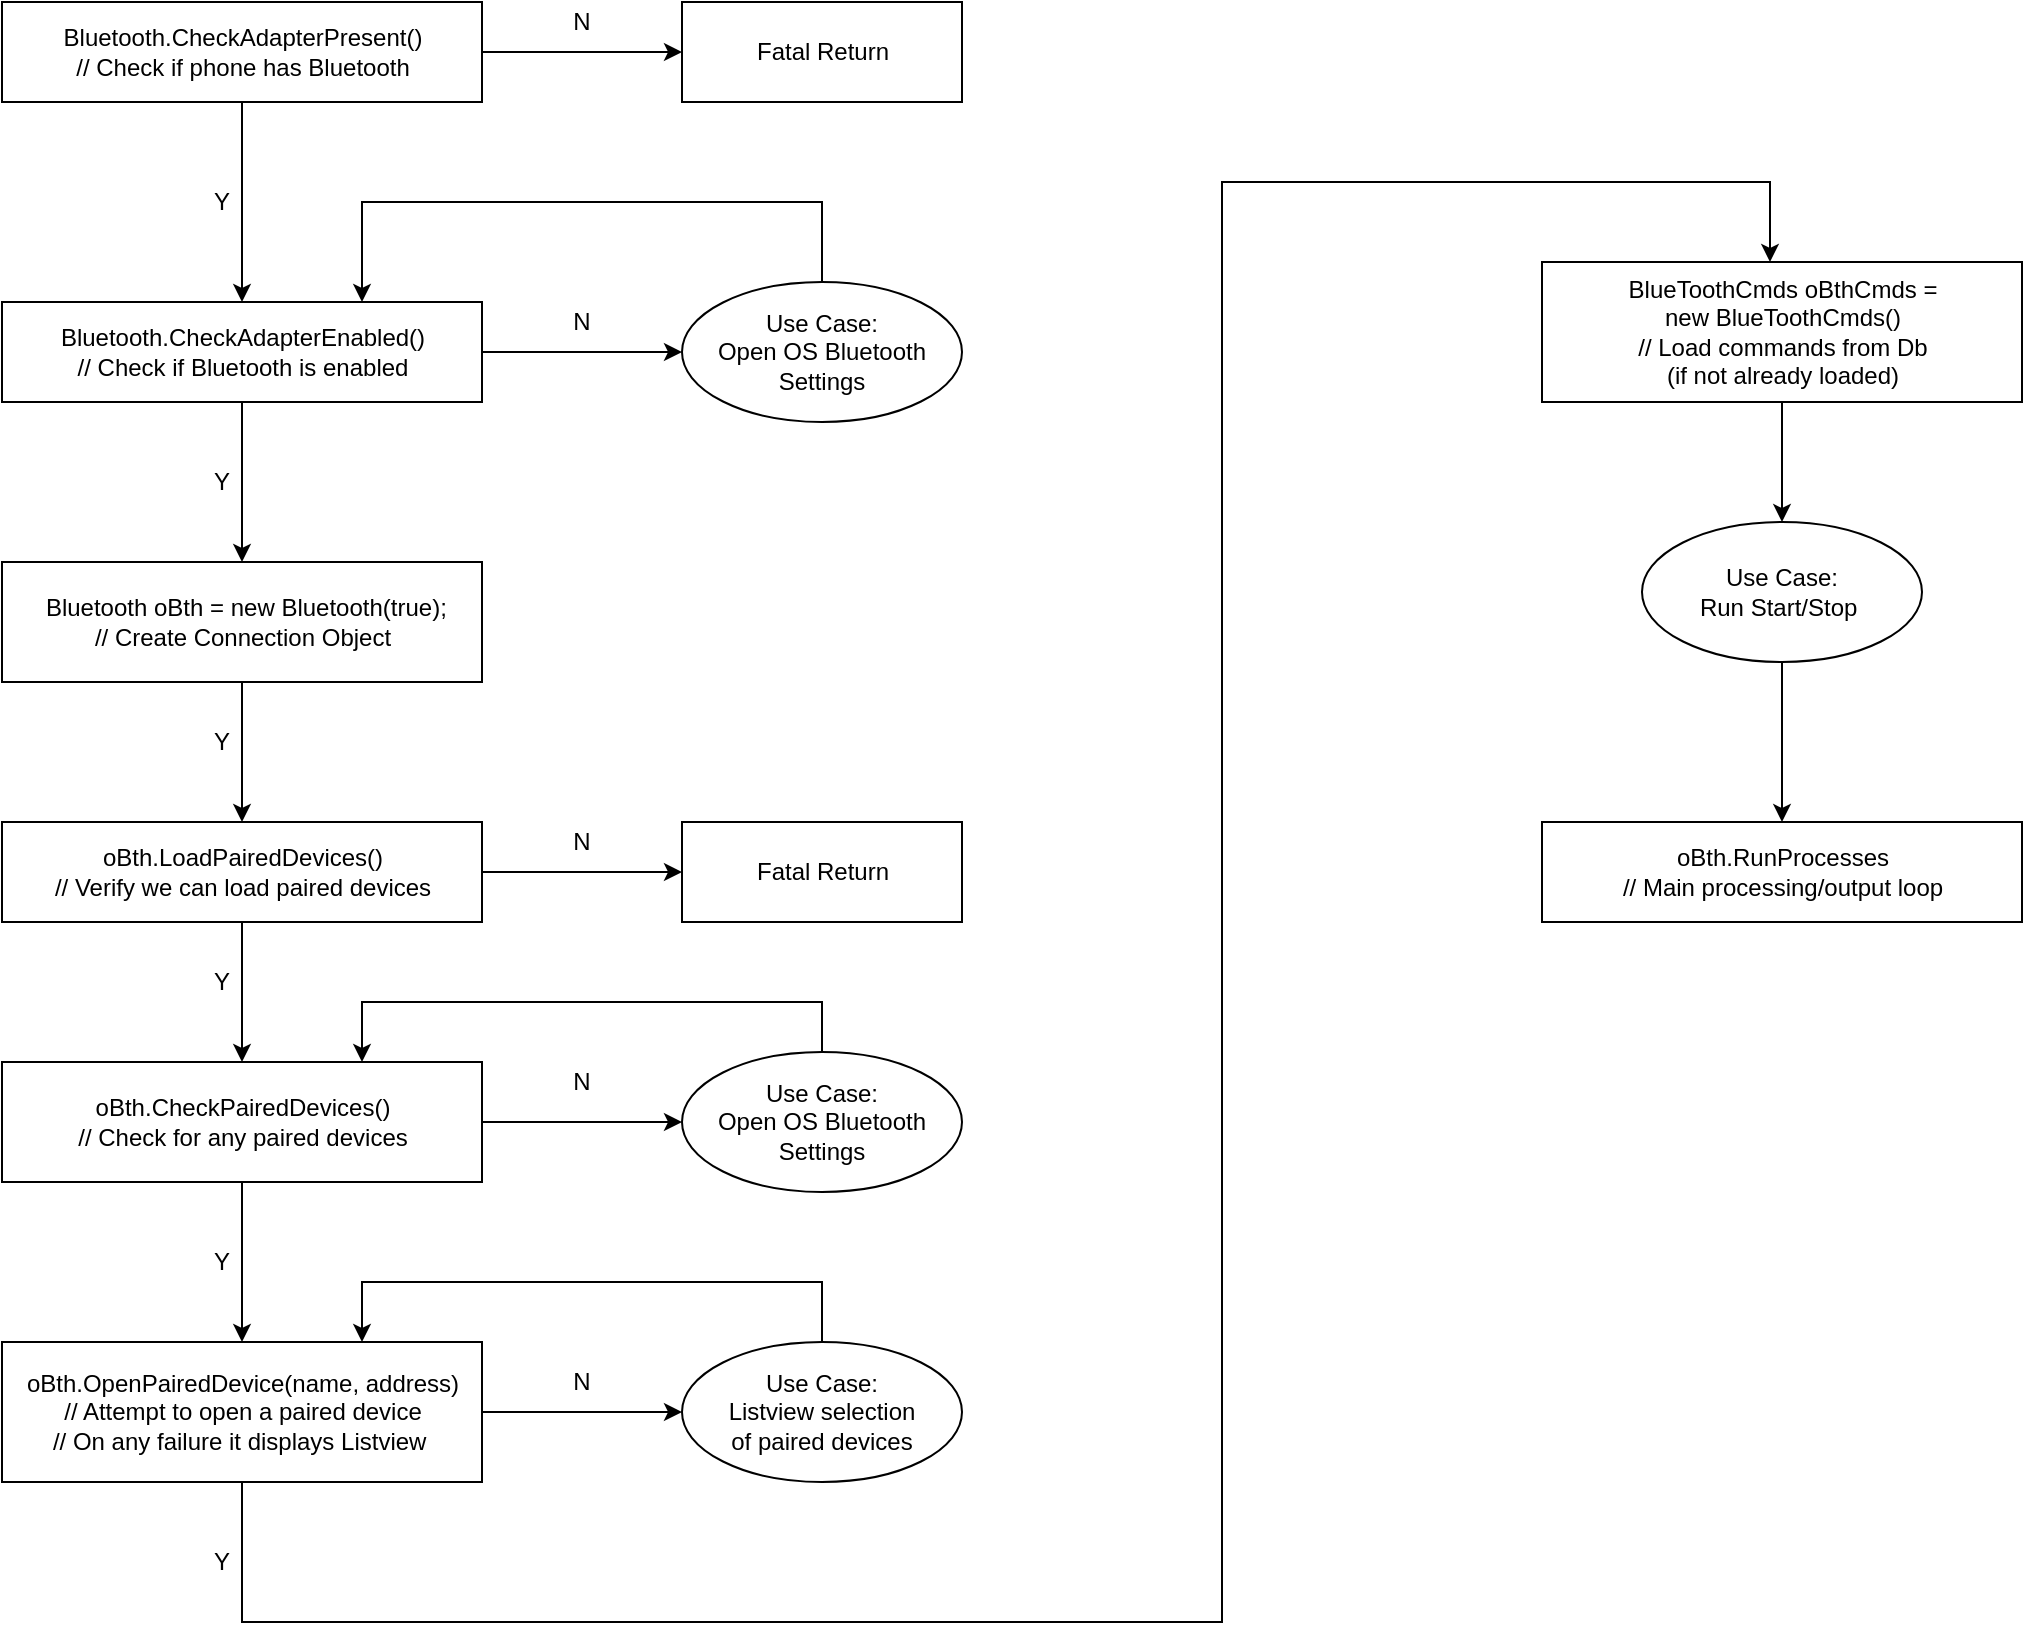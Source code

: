 <mxfile version="12.6.5" type="device"><diagram name="Page-1" id="9f46799a-70d6-7492-0946-bef42562c5a5"><mxGraphModel dx="1422" dy="822" grid="1" gridSize="10" guides="1" tooltips="1" connect="1" arrows="1" fold="1" page="1" pageScale="1" pageWidth="1200" pageHeight="1600" background="#ffffff" math="0" shadow="0"><root><mxCell id="0"/><mxCell id="1" parent="0"/><mxCell id="kCsY7aMP65PeSgrUzrCQ-6" style="edgeStyle=orthogonalEdgeStyle;rounded=0;orthogonalLoop=1;jettySize=auto;html=1;exitX=0.5;exitY=1;exitDx=0;exitDy=0;" edge="1" parent="1" source="kCsY7aMP65PeSgrUzrCQ-5"><mxGeometry relative="1" as="geometry"><mxPoint x="140" y="160" as="targetPoint"/></mxGeometry></mxCell><mxCell id="kCsY7aMP65PeSgrUzrCQ-31" style="edgeStyle=orthogonalEdgeStyle;rounded=0;orthogonalLoop=1;jettySize=auto;html=1;exitX=1;exitY=0.5;exitDx=0;exitDy=0;entryX=0;entryY=0.5;entryDx=0;entryDy=0;" edge="1" parent="1" source="kCsY7aMP65PeSgrUzrCQ-5" target="kCsY7aMP65PeSgrUzrCQ-30"><mxGeometry relative="1" as="geometry"/></mxCell><mxCell id="kCsY7aMP65PeSgrUzrCQ-5" value="Bluetooth.CheckAdapterPresent()&lt;br&gt;// Check if phone has Bluetooth" style="html=1;align=center;" vertex="1" parent="1"><mxGeometry x="20" y="10" width="240" height="50" as="geometry"/></mxCell><mxCell id="kCsY7aMP65PeSgrUzrCQ-11" style="edgeStyle=orthogonalEdgeStyle;rounded=0;orthogonalLoop=1;jettySize=auto;html=1;exitX=1;exitY=0.5;exitDx=0;exitDy=0;entryX=0;entryY=0.5;entryDx=0;entryDy=0;" edge="1" parent="1" source="kCsY7aMP65PeSgrUzrCQ-7" target="kCsY7aMP65PeSgrUzrCQ-10"><mxGeometry relative="1" as="geometry"/></mxCell><mxCell id="kCsY7aMP65PeSgrUzrCQ-15" style="edgeStyle=orthogonalEdgeStyle;rounded=0;orthogonalLoop=1;jettySize=auto;html=1;exitX=0.5;exitY=1;exitDx=0;exitDy=0;entryX=0.5;entryY=0;entryDx=0;entryDy=0;" edge="1" parent="1" source="kCsY7aMP65PeSgrUzrCQ-7" target="kCsY7aMP65PeSgrUzrCQ-9"><mxGeometry relative="1" as="geometry"/></mxCell><mxCell id="kCsY7aMP65PeSgrUzrCQ-7" value="Bluetooth.CheckAdapterEnabled()&lt;br&gt;// Check if Bluetooth is enabled" style="html=1;" vertex="1" parent="1"><mxGeometry x="20" y="160" width="240" height="50" as="geometry"/></mxCell><mxCell id="kCsY7aMP65PeSgrUzrCQ-17" style="edgeStyle=orthogonalEdgeStyle;rounded=0;orthogonalLoop=1;jettySize=auto;html=1;exitX=0.5;exitY=1;exitDx=0;exitDy=0;entryX=0.5;entryY=0;entryDx=0;entryDy=0;" edge="1" parent="1" source="kCsY7aMP65PeSgrUzrCQ-9" target="kCsY7aMP65PeSgrUzrCQ-16"><mxGeometry relative="1" as="geometry"/></mxCell><mxCell id="kCsY7aMP65PeSgrUzrCQ-9" value="&amp;nbsp;Bluetooth oBth = new Bluetooth(true);&lt;br&gt;// Create Connection Object" style="html=1;" vertex="1" parent="1"><mxGeometry x="20" y="290" width="240" height="60" as="geometry"/></mxCell><mxCell id="kCsY7aMP65PeSgrUzrCQ-12" style="edgeStyle=orthogonalEdgeStyle;rounded=0;orthogonalLoop=1;jettySize=auto;html=1;exitX=0.5;exitY=0;exitDx=0;exitDy=0;entryX=0.75;entryY=0;entryDx=0;entryDy=0;" edge="1" parent="1" source="kCsY7aMP65PeSgrUzrCQ-10" target="kCsY7aMP65PeSgrUzrCQ-7"><mxGeometry relative="1" as="geometry"><Array as="points"><mxPoint x="430" y="110"/><mxPoint x="200" y="110"/></Array></mxGeometry></mxCell><mxCell id="kCsY7aMP65PeSgrUzrCQ-10" value="Use Case:&lt;br&gt;Open OS Bluetooth Settings" style="ellipse;whiteSpace=wrap;html=1;" vertex="1" parent="1"><mxGeometry x="360" y="150" width="140" height="70" as="geometry"/></mxCell><mxCell id="kCsY7aMP65PeSgrUzrCQ-19" style="edgeStyle=orthogonalEdgeStyle;rounded=0;orthogonalLoop=1;jettySize=auto;html=1;exitX=0.5;exitY=1;exitDx=0;exitDy=0;entryX=0.5;entryY=0;entryDx=0;entryDy=0;" edge="1" parent="1" source="kCsY7aMP65PeSgrUzrCQ-16" target="kCsY7aMP65PeSgrUzrCQ-18"><mxGeometry relative="1" as="geometry"/></mxCell><mxCell id="kCsY7aMP65PeSgrUzrCQ-29" style="edgeStyle=orthogonalEdgeStyle;rounded=0;orthogonalLoop=1;jettySize=auto;html=1;exitX=1;exitY=0.5;exitDx=0;exitDy=0;entryX=0;entryY=0.5;entryDx=0;entryDy=0;" edge="1" parent="1" source="kCsY7aMP65PeSgrUzrCQ-16" target="kCsY7aMP65PeSgrUzrCQ-28"><mxGeometry relative="1" as="geometry"/></mxCell><mxCell id="kCsY7aMP65PeSgrUzrCQ-16" value="oBth.LoadPairedDevices()&lt;br&gt;// Verify we can load paired devices" style="html=1;" vertex="1" parent="1"><mxGeometry x="20" y="420" width="240" height="50" as="geometry"/></mxCell><mxCell id="kCsY7aMP65PeSgrUzrCQ-22" style="edgeStyle=orthogonalEdgeStyle;rounded=0;orthogonalLoop=1;jettySize=auto;html=1;exitX=1;exitY=0.5;exitDx=0;exitDy=0;entryX=0;entryY=0.5;entryDx=0;entryDy=0;" edge="1" parent="1" source="kCsY7aMP65PeSgrUzrCQ-18" target="kCsY7aMP65PeSgrUzrCQ-20"><mxGeometry relative="1" as="geometry"/></mxCell><mxCell id="kCsY7aMP65PeSgrUzrCQ-25" style="edgeStyle=orthogonalEdgeStyle;rounded=0;orthogonalLoop=1;jettySize=auto;html=1;exitX=0.5;exitY=1;exitDx=0;exitDy=0;entryX=0.5;entryY=0;entryDx=0;entryDy=0;" edge="1" parent="1" source="kCsY7aMP65PeSgrUzrCQ-18" target="kCsY7aMP65PeSgrUzrCQ-23"><mxGeometry relative="1" as="geometry"/></mxCell><mxCell id="kCsY7aMP65PeSgrUzrCQ-18" value="oBth.CheckPairedDevices()&lt;br&gt;// Check for any paired devices" style="html=1;" vertex="1" parent="1"><mxGeometry x="20" y="540" width="240" height="60" as="geometry"/></mxCell><mxCell id="kCsY7aMP65PeSgrUzrCQ-26" style="edgeStyle=orthogonalEdgeStyle;rounded=0;orthogonalLoop=1;jettySize=auto;html=1;exitX=0.5;exitY=0;exitDx=0;exitDy=0;entryX=0.75;entryY=0;entryDx=0;entryDy=0;" edge="1" parent="1" source="kCsY7aMP65PeSgrUzrCQ-20" target="kCsY7aMP65PeSgrUzrCQ-18"><mxGeometry relative="1" as="geometry"><Array as="points"><mxPoint x="430" y="510"/><mxPoint x="200" y="510"/></Array></mxGeometry></mxCell><mxCell id="kCsY7aMP65PeSgrUzrCQ-20" value="Use Case:&lt;br&gt;Open OS Bluetooth Settings" style="ellipse;whiteSpace=wrap;html=1;" vertex="1" parent="1"><mxGeometry x="360" y="535" width="140" height="70" as="geometry"/></mxCell><mxCell id="kCsY7aMP65PeSgrUzrCQ-33" style="edgeStyle=orthogonalEdgeStyle;rounded=0;orthogonalLoop=1;jettySize=auto;html=1;exitX=1;exitY=0.5;exitDx=0;exitDy=0;" edge="1" parent="1" source="kCsY7aMP65PeSgrUzrCQ-23" target="kCsY7aMP65PeSgrUzrCQ-32"><mxGeometry relative="1" as="geometry"/></mxCell><mxCell id="kCsY7aMP65PeSgrUzrCQ-50" style="edgeStyle=orthogonalEdgeStyle;rounded=0;orthogonalLoop=1;jettySize=auto;html=1;exitX=0.5;exitY=1;exitDx=0;exitDy=0;entryX=0.475;entryY=0;entryDx=0;entryDy=0;entryPerimeter=0;" edge="1" parent="1" source="kCsY7aMP65PeSgrUzrCQ-23" target="kCsY7aMP65PeSgrUzrCQ-53"><mxGeometry relative="1" as="geometry"><Array as="points"><mxPoint x="140" y="820"/><mxPoint x="630" y="820"/><mxPoint x="630" y="100"/><mxPoint x="904" y="100"/></Array></mxGeometry></mxCell><mxCell id="kCsY7aMP65PeSgrUzrCQ-23" value="oBth.OpenPairedDevice(name, address)&lt;br&gt;// Attempt to open a paired device&lt;br&gt;// On any failure it displays Listview&amp;nbsp;" style="html=1;" vertex="1" parent="1"><mxGeometry x="20" y="680" width="240" height="70" as="geometry"/></mxCell><mxCell id="kCsY7aMP65PeSgrUzrCQ-28" value="Fatal Return" style="html=1;" vertex="1" parent="1"><mxGeometry x="360" y="420" width="140" height="50" as="geometry"/></mxCell><mxCell id="kCsY7aMP65PeSgrUzrCQ-30" value="Fatal Return" style="html=1;" vertex="1" parent="1"><mxGeometry x="360" y="10" width="140" height="50" as="geometry"/></mxCell><mxCell id="kCsY7aMP65PeSgrUzrCQ-34" style="edgeStyle=orthogonalEdgeStyle;rounded=0;orthogonalLoop=1;jettySize=auto;html=1;exitX=0.5;exitY=0;exitDx=0;exitDy=0;entryX=0.75;entryY=0;entryDx=0;entryDy=0;" edge="1" parent="1" source="kCsY7aMP65PeSgrUzrCQ-32" target="kCsY7aMP65PeSgrUzrCQ-23"><mxGeometry relative="1" as="geometry"><Array as="points"><mxPoint x="430" y="650"/><mxPoint x="200" y="650"/></Array></mxGeometry></mxCell><mxCell id="kCsY7aMP65PeSgrUzrCQ-32" value="Use Case:&lt;br&gt;Listview selection&lt;br&gt;of paired devices" style="ellipse;whiteSpace=wrap;html=1;" vertex="1" parent="1"><mxGeometry x="360" y="680" width="140" height="70" as="geometry"/></mxCell><mxCell id="kCsY7aMP65PeSgrUzrCQ-35" value="Y" style="text;html=1;strokeColor=none;fillColor=none;align=center;verticalAlign=middle;whiteSpace=wrap;rounded=0;" vertex="1" parent="1"><mxGeometry x="110" y="100" width="40" height="20" as="geometry"/></mxCell><mxCell id="kCsY7aMP65PeSgrUzrCQ-37" value="Y" style="text;html=1;strokeColor=none;fillColor=none;align=center;verticalAlign=middle;whiteSpace=wrap;rounded=0;" vertex="1" parent="1"><mxGeometry x="110" y="240" width="40" height="20" as="geometry"/></mxCell><mxCell id="kCsY7aMP65PeSgrUzrCQ-39" value="Y" style="text;html=1;strokeColor=none;fillColor=none;align=center;verticalAlign=middle;whiteSpace=wrap;rounded=0;" vertex="1" parent="1"><mxGeometry x="110" y="490" width="40" height="20" as="geometry"/></mxCell><mxCell id="kCsY7aMP65PeSgrUzrCQ-42" value="Y" style="text;html=1;strokeColor=none;fillColor=none;align=center;verticalAlign=middle;whiteSpace=wrap;rounded=0;" vertex="1" parent="1"><mxGeometry x="110" y="370" width="40" height="20" as="geometry"/></mxCell><mxCell id="kCsY7aMP65PeSgrUzrCQ-43" value="Y" style="text;html=1;strokeColor=none;fillColor=none;align=center;verticalAlign=middle;whiteSpace=wrap;rounded=0;" vertex="1" parent="1"><mxGeometry x="110" y="630" width="40" height="20" as="geometry"/></mxCell><mxCell id="kCsY7aMP65PeSgrUzrCQ-44" value="N" style="text;html=1;strokeColor=none;fillColor=none;align=center;verticalAlign=middle;whiteSpace=wrap;rounded=0;" vertex="1" parent="1"><mxGeometry x="290" y="10" width="40" height="20" as="geometry"/></mxCell><mxCell id="kCsY7aMP65PeSgrUzrCQ-45" value="N" style="text;html=1;strokeColor=none;fillColor=none;align=center;verticalAlign=middle;whiteSpace=wrap;rounded=0;" vertex="1" parent="1"><mxGeometry x="290" y="160" width="40" height="20" as="geometry"/></mxCell><mxCell id="kCsY7aMP65PeSgrUzrCQ-46" value="N" style="text;html=1;strokeColor=none;fillColor=none;align=center;verticalAlign=middle;whiteSpace=wrap;rounded=0;" vertex="1" parent="1"><mxGeometry x="290" y="420" width="40" height="20" as="geometry"/></mxCell><mxCell id="kCsY7aMP65PeSgrUzrCQ-47" value="N" style="text;html=1;strokeColor=none;fillColor=none;align=center;verticalAlign=middle;whiteSpace=wrap;rounded=0;" vertex="1" parent="1"><mxGeometry x="290" y="540" width="40" height="20" as="geometry"/></mxCell><mxCell id="kCsY7aMP65PeSgrUzrCQ-48" value="N" style="text;html=1;strokeColor=none;fillColor=none;align=center;verticalAlign=middle;whiteSpace=wrap;rounded=0;" vertex="1" parent="1"><mxGeometry x="290" y="690" width="40" height="20" as="geometry"/></mxCell><mxCell id="kCsY7aMP65PeSgrUzrCQ-59" style="edgeStyle=orthogonalEdgeStyle;rounded=0;orthogonalLoop=1;jettySize=auto;html=1;exitX=0.5;exitY=1;exitDx=0;exitDy=0;entryX=0.5;entryY=0;entryDx=0;entryDy=0;" edge="1" parent="1" source="kCsY7aMP65PeSgrUzrCQ-49" target="kCsY7aMP65PeSgrUzrCQ-58"><mxGeometry relative="1" as="geometry"/></mxCell><mxCell id="kCsY7aMP65PeSgrUzrCQ-49" value="Use Case:&lt;br&gt;Run Start/Stop&amp;nbsp;" style="ellipse;whiteSpace=wrap;html=1;" vertex="1" parent="1"><mxGeometry x="840" y="270" width="140" height="70" as="geometry"/></mxCell><mxCell id="kCsY7aMP65PeSgrUzrCQ-51" value="Y" style="text;html=1;strokeColor=none;fillColor=none;align=center;verticalAlign=middle;whiteSpace=wrap;rounded=0;" vertex="1" parent="1"><mxGeometry x="110" y="780" width="40" height="20" as="geometry"/></mxCell><mxCell id="kCsY7aMP65PeSgrUzrCQ-54" style="edgeStyle=orthogonalEdgeStyle;rounded=0;orthogonalLoop=1;jettySize=auto;html=1;exitX=0.5;exitY=1;exitDx=0;exitDy=0;" edge="1" parent="1" source="kCsY7aMP65PeSgrUzrCQ-53" target="kCsY7aMP65PeSgrUzrCQ-49"><mxGeometry relative="1" as="geometry"/></mxCell><mxCell id="kCsY7aMP65PeSgrUzrCQ-53" value="BlueToothCmds oBthCmds = &lt;br&gt;new BlueToothCmds()&lt;br&gt;// Load commands from Db&lt;br&gt;(if not already loaded)" style="html=1;" vertex="1" parent="1"><mxGeometry x="790" y="140" width="240" height="70" as="geometry"/></mxCell><mxCell id="kCsY7aMP65PeSgrUzrCQ-58" value="oBth.RunProcesses&lt;br&gt;// Main processing/output loop" style="html=1;" vertex="1" parent="1"><mxGeometry x="790" y="420" width="240" height="50" as="geometry"/></mxCell></root></mxGraphModel></diagram></mxfile>